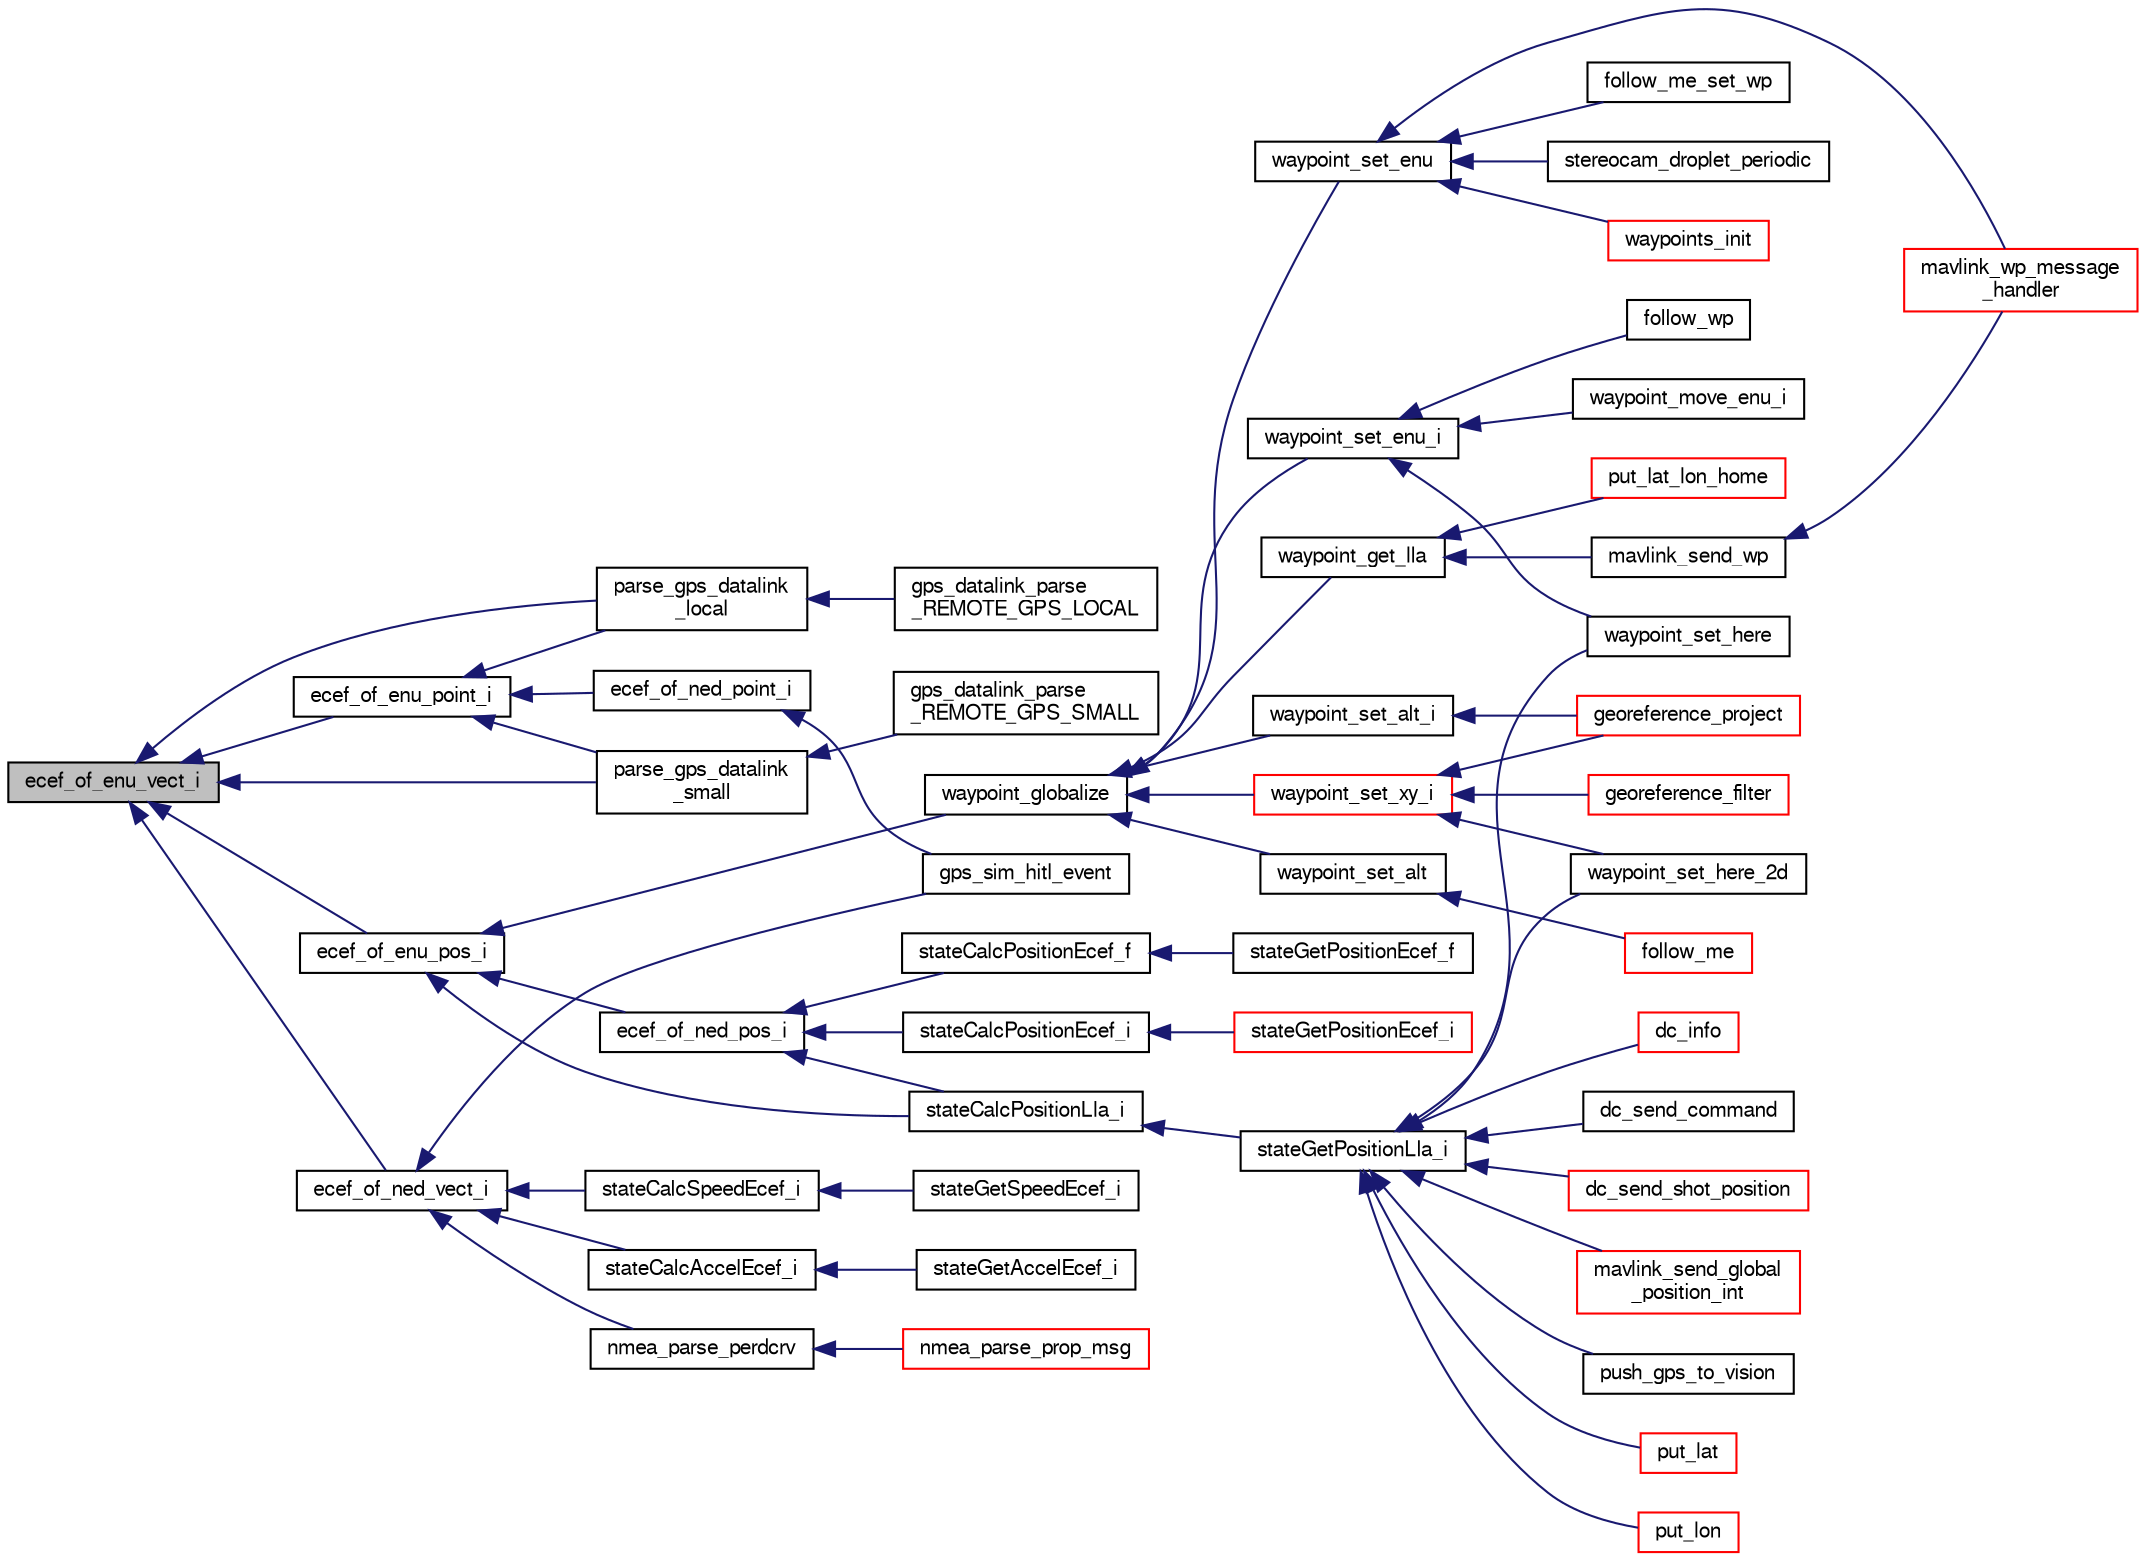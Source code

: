 digraph "ecef_of_enu_vect_i"
{
  edge [fontname="FreeSans",fontsize="10",labelfontname="FreeSans",labelfontsize="10"];
  node [fontname="FreeSans",fontsize="10",shape=record];
  rankdir="LR";
  Node1 [label="ecef_of_enu_vect_i",height=0.2,width=0.4,color="black", fillcolor="grey75", style="filled", fontcolor="black"];
  Node1 -> Node2 [dir="back",color="midnightblue",fontsize="10",style="solid",fontname="FreeSans"];
  Node2 [label="ecef_of_enu_point_i",height=0.2,width=0.4,color="black", fillcolor="white", style="filled",URL="$group__math__geodetic__int.html#gad8c22560014d3cb00cccd50f9b79478d",tooltip="Convert a point in local ENU to ECEF. "];
  Node2 -> Node3 [dir="back",color="midnightblue",fontsize="10",style="solid",fontname="FreeSans"];
  Node3 [label="ecef_of_ned_point_i",height=0.2,width=0.4,color="black", fillcolor="white", style="filled",URL="$group__math__geodetic__int.html#gae9f3682f00d7754900a2f737dde98164",tooltip="Convert a point in local NED to ECEF. "];
  Node3 -> Node4 [dir="back",color="midnightblue",fontsize="10",style="solid",fontname="FreeSans"];
  Node4 [label="gps_sim_hitl_event",height=0.2,width=0.4,color="black", fillcolor="white", style="filled",URL="$gps__sim__hitl_8h.html#a550f99981aff6aed9736f6e16f6d9f02"];
  Node2 -> Node5 [dir="back",color="midnightblue",fontsize="10",style="solid",fontname="FreeSans"];
  Node5 [label="parse_gps_datalink\l_local",height=0.2,width=0.4,color="black", fillcolor="white", style="filled",URL="$gps__datalink_8c.html#a32ff35ad73d20aa133b2d6d93778f422",tooltip="Parse the REMOTE_GPS_LOCAL datalink packet. "];
  Node5 -> Node6 [dir="back",color="midnightblue",fontsize="10",style="solid",fontname="FreeSans"];
  Node6 [label="gps_datalink_parse\l_REMOTE_GPS_LOCAL",height=0.2,width=0.4,color="black", fillcolor="white", style="filled",URL="$gps__datalink_8h.html#a22e6a1eebb70356993012b6353da9cc2"];
  Node2 -> Node7 [dir="back",color="midnightblue",fontsize="10",style="solid",fontname="FreeSans"];
  Node7 [label="parse_gps_datalink\l_small",height=0.2,width=0.4,color="black", fillcolor="white", style="filled",URL="$gps__datalink_8c.html#a8f42454ba316e49b13649c79007e0cff"];
  Node7 -> Node8 [dir="back",color="midnightblue",fontsize="10",style="solid",fontname="FreeSans"];
  Node8 [label="gps_datalink_parse\l_REMOTE_GPS_SMALL",height=0.2,width=0.4,color="black", fillcolor="white", style="filled",URL="$gps__datalink_8h.html#ac7bc5db77d4658562ccbc897069a1251"];
  Node1 -> Node9 [dir="back",color="midnightblue",fontsize="10",style="solid",fontname="FreeSans"];
  Node9 [label="ecef_of_enu_pos_i",height=0.2,width=0.4,color="black", fillcolor="white", style="filled",URL="$group__math__geodetic__int.html#gaaeff7441301129ca712e828b9b4f474e",tooltip="Convert a local ENU position to ECEF. "];
  Node9 -> Node10 [dir="back",color="midnightblue",fontsize="10",style="solid",fontname="FreeSans"];
  Node10 [label="ecef_of_ned_pos_i",height=0.2,width=0.4,color="black", fillcolor="white", style="filled",URL="$group__math__geodetic__int.html#gaf92579b72a2adb1aaac73fae89553fca",tooltip="Convert a local NED position to ECEF. "];
  Node10 -> Node11 [dir="back",color="midnightblue",fontsize="10",style="solid",fontname="FreeSans"];
  Node11 [label="stateCalcPositionEcef_i",height=0.2,width=0.4,color="black", fillcolor="white", style="filled",URL="$group__state__position.html#gab32ef3aae5246e773c9fd2817220dab3"];
  Node11 -> Node12 [dir="back",color="midnightblue",fontsize="10",style="solid",fontname="FreeSans"];
  Node12 [label="stateGetPositionEcef_i",height=0.2,width=0.4,color="red", fillcolor="white", style="filled",URL="$group__state__position.html#ga82afc52cbca54c85318ca480e4c9856f",tooltip="Get position in ECEF coordinates (int). "];
  Node10 -> Node13 [dir="back",color="midnightblue",fontsize="10",style="solid",fontname="FreeSans"];
  Node13 [label="stateCalcPositionLla_i",height=0.2,width=0.4,color="black", fillcolor="white", style="filled",URL="$group__state__position.html#gad0fedf046f198eace06305e56fc7a0f8",tooltip="Calculate LLA (int) from any other available representation. "];
  Node13 -> Node14 [dir="back",color="midnightblue",fontsize="10",style="solid",fontname="FreeSans"];
  Node14 [label="stateGetPositionLla_i",height=0.2,width=0.4,color="black", fillcolor="white", style="filled",URL="$group__state__position.html#ga99473409b740a26c0e2b9a5bd8e9defb",tooltip="Get position in LLA coordinates (int). "];
  Node14 -> Node15 [dir="back",color="midnightblue",fontsize="10",style="solid",fontname="FreeSans"];
  Node15 [label="dc_info",height=0.2,width=0.4,color="red", fillcolor="white", style="filled",URL="$dc_8h.html#ab4b5d12f3c9829a0f0e538496ad5c547",tooltip="Send an info message. "];
  Node14 -> Node16 [dir="back",color="midnightblue",fontsize="10",style="solid",fontname="FreeSans"];
  Node16 [label="dc_send_command",height=0.2,width=0.4,color="black", fillcolor="white", style="filled",URL="$uart__cam__ctrl_8c.html#a833f16388be36136f5d7d173200d5e95",tooltip="Send Command To Camera. "];
  Node14 -> Node17 [dir="back",color="midnightblue",fontsize="10",style="solid",fontname="FreeSans"];
  Node17 [label="dc_send_shot_position",height=0.2,width=0.4,color="red", fillcolor="white", style="filled",URL="$dc_8h.html#aaf0625fed2e489322c40c4b2a1904e9a",tooltip="Send Down the coordinates of where the photo was taken. "];
  Node14 -> Node18 [dir="back",color="midnightblue",fontsize="10",style="solid",fontname="FreeSans"];
  Node18 [label="mavlink_send_global\l_position_int",height=0.2,width=0.4,color="red", fillcolor="white", style="filled",URL="$mavlink_8c.html#a69b29097db843b873c8b348c837cfd03"];
  Node14 -> Node19 [dir="back",color="midnightblue",fontsize="10",style="solid",fontname="FreeSans"];
  Node19 [label="push_gps_to_vision",height=0.2,width=0.4,color="black", fillcolor="white", style="filled",URL="$exif__module_8h.html#a91b0ae74e7e4da70fb5021ff6aacd6f0"];
  Node14 -> Node20 [dir="back",color="midnightblue",fontsize="10",style="solid",fontname="FreeSans"];
  Node20 [label="put_lat",height=0.2,width=0.4,color="red", fillcolor="white", style="filled",URL="$e__identification__fr_8c.html#abe4d49e345383266eb45de2d01dc9998"];
  Node14 -> Node21 [dir="back",color="midnightblue",fontsize="10",style="solid",fontname="FreeSans"];
  Node21 [label="put_lon",height=0.2,width=0.4,color="red", fillcolor="white", style="filled",URL="$e__identification__fr_8c.html#a58d75f9f286ae788eb5a93131c69b9cf"];
  Node14 -> Node22 [dir="back",color="midnightblue",fontsize="10",style="solid",fontname="FreeSans"];
  Node22 [label="waypoint_set_here",height=0.2,width=0.4,color="black", fillcolor="white", style="filled",URL="$nav_2waypoints_8h.html#a6c641b78233fd2eaf42e8e9044e789e5",tooltip="set waypoint to current location and altitude "];
  Node14 -> Node23 [dir="back",color="midnightblue",fontsize="10",style="solid",fontname="FreeSans"];
  Node23 [label="waypoint_set_here_2d",height=0.2,width=0.4,color="black", fillcolor="white", style="filled",URL="$nav_2waypoints_8h.html#a28dd523c6d75fb36ce3ffec86a6e096c",tooltip="set waypoint to current horizontal location without modifying altitude "];
  Node10 -> Node24 [dir="back",color="midnightblue",fontsize="10",style="solid",fontname="FreeSans"];
  Node24 [label="stateCalcPositionEcef_f",height=0.2,width=0.4,color="black", fillcolor="white", style="filled",URL="$group__state__position.html#ga8d51d94f0e5c5733d215eb307ef4846e"];
  Node24 -> Node25 [dir="back",color="midnightblue",fontsize="10",style="solid",fontname="FreeSans"];
  Node25 [label="stateGetPositionEcef_f",height=0.2,width=0.4,color="black", fillcolor="white", style="filled",URL="$group__state__position.html#gabc6da063ed27f46a4ae3d03c4722ad65",tooltip="Get position in ECEF coordinates (float). "];
  Node9 -> Node13 [dir="back",color="midnightblue",fontsize="10",style="solid",fontname="FreeSans"];
  Node9 -> Node26 [dir="back",color="midnightblue",fontsize="10",style="solid",fontname="FreeSans"];
  Node26 [label="waypoint_globalize",height=0.2,width=0.4,color="black", fillcolor="white", style="filled",URL="$nav_2waypoints_8h.html#a10acece8582506367e9e9df3694bf31b",tooltip="update global LLA coordinates from its ENU coordinates "];
  Node26 -> Node27 [dir="back",color="midnightblue",fontsize="10",style="solid",fontname="FreeSans"];
  Node27 [label="waypoint_get_lla",height=0.2,width=0.4,color="black", fillcolor="white", style="filled",URL="$nav_2waypoints_8h.html#a2ed9112b04893275873729d03176f490",tooltip="Get LLA coordinates of waypoint. "];
  Node27 -> Node28 [dir="back",color="midnightblue",fontsize="10",style="solid",fontname="FreeSans"];
  Node28 [label="mavlink_send_wp",height=0.2,width=0.4,color="black", fillcolor="white", style="filled",URL="$datalink_2missionlib_2waypoints_8c.html#a21891c55017fec0be57dc9e4e3ee73a7"];
  Node28 -> Node29 [dir="back",color="midnightblue",fontsize="10",style="solid",fontname="FreeSans"];
  Node29 [label="mavlink_wp_message\l_handler",height=0.2,width=0.4,color="red", fillcolor="white", style="filled",URL="$datalink_2missionlib_2waypoints_8h.html#a632dcb46c33f5cf3726652ee477ff9bc"];
  Node27 -> Node30 [dir="back",color="midnightblue",fontsize="10",style="solid",fontname="FreeSans"];
  Node30 [label="put_lat_lon_home",height=0.2,width=0.4,color="red", fillcolor="white", style="filled",URL="$e__identification__fr_8c.html#ab86f66c5c2a551aabe930fff3a5120d3"];
  Node26 -> Node31 [dir="back",color="midnightblue",fontsize="10",style="solid",fontname="FreeSans"];
  Node31 [label="waypoint_set_alt",height=0.2,width=0.4,color="black", fillcolor="white", style="filled",URL="$nav_2waypoints_8h.html#af3ed05c8671f668d9b6ef54d13d9c8b7",tooltip="Set altitude of waypoint in meters (above reference) "];
  Node31 -> Node32 [dir="back",color="midnightblue",fontsize="10",style="solid",fontname="FreeSans"];
  Node32 [label="follow_me",height=0.2,width=0.4,color="red", fillcolor="white", style="filled",URL="$stereocam_2stereocam__follow__me_2follow__me_8h.html#a86b645981e64487edee42fa1bf3bc848"];
  Node26 -> Node33 [dir="back",color="midnightblue",fontsize="10",style="solid",fontname="FreeSans"];
  Node33 [label="waypoint_set_alt_i",height=0.2,width=0.4,color="black", fillcolor="white", style="filled",URL="$nav_2waypoints_8h.html#aecc0b78adf0a0c13f31298dc4d17b9f6"];
  Node33 -> Node34 [dir="back",color="midnightblue",fontsize="10",style="solid",fontname="FreeSans"];
  Node34 [label="georeference_project",height=0.2,width=0.4,color="red", fillcolor="white", style="filled",URL="$cv__georeference_8h.html#a230ffda49b65d6b6963063af8ab73e00"];
  Node26 -> Node35 [dir="back",color="midnightblue",fontsize="10",style="solid",fontname="FreeSans"];
  Node35 [label="waypoint_set_enu",height=0.2,width=0.4,color="black", fillcolor="white", style="filled",URL="$nav_2waypoints_8h.html#affb3b24527cc3e5342715d567fa245dc",tooltip="Set local ENU waypoint coordinates. "];
  Node35 -> Node36 [dir="back",color="midnightblue",fontsize="10",style="solid",fontname="FreeSans"];
  Node36 [label="follow_me_set_wp",height=0.2,width=0.4,color="black", fillcolor="white", style="filled",URL="$ctrl_2follow__me_8h.html#a7e5c2903825aa9815752b1fd8105dc15",tooltip="run function "];
  Node35 -> Node29 [dir="back",color="midnightblue",fontsize="10",style="solid",fontname="FreeSans"];
  Node35 -> Node37 [dir="back",color="midnightblue",fontsize="10",style="solid",fontname="FreeSans"];
  Node37 [label="stereocam_droplet_periodic",height=0.2,width=0.4,color="black", fillcolor="white", style="filled",URL="$stereocam__droplet_8h.html#a304b77dceeec4285bad836b9bbced42d"];
  Node35 -> Node38 [dir="back",color="midnightblue",fontsize="10",style="solid",fontname="FreeSans"];
  Node38 [label="waypoints_init",height=0.2,width=0.4,color="red", fillcolor="white", style="filled",URL="$nav_2waypoints_8h.html#a8d575cfbc187cac4cae8049873821e96",tooltip="initialize global and local waypoints "];
  Node26 -> Node39 [dir="back",color="midnightblue",fontsize="10",style="solid",fontname="FreeSans"];
  Node39 [label="waypoint_set_enu_i",height=0.2,width=0.4,color="black", fillcolor="white", style="filled",URL="$nav_2waypoints_8h.html#ac19d9c02f3d8c3b69cee759560317ea4"];
  Node39 -> Node40 [dir="back",color="midnightblue",fontsize="10",style="solid",fontname="FreeSans"];
  Node40 [label="follow_wp",height=0.2,width=0.4,color="black", fillcolor="white", style="filled",URL="$follow_8h.html#a193d671739e35bbb235456cb3b65e9ff"];
  Node39 -> Node41 [dir="back",color="midnightblue",fontsize="10",style="solid",fontname="FreeSans"];
  Node41 [label="waypoint_move_enu_i",height=0.2,width=0.4,color="black", fillcolor="white", style="filled",URL="$nav_2waypoints_8h.html#aa759c25e1ecc60cc27a614e366ab05a4"];
  Node39 -> Node22 [dir="back",color="midnightblue",fontsize="10",style="solid",fontname="FreeSans"];
  Node26 -> Node42 [dir="back",color="midnightblue",fontsize="10",style="solid",fontname="FreeSans"];
  Node42 [label="waypoint_set_xy_i",height=0.2,width=0.4,color="red", fillcolor="white", style="filled",URL="$nav_2waypoints_8h.html#a6458406c3ff4259882fa0b93991f3c1e",tooltip="Set only local XY coordinates of waypoint without update altitude. "];
  Node42 -> Node43 [dir="back",color="midnightblue",fontsize="10",style="solid",fontname="FreeSans"];
  Node43 [label="georeference_filter",height=0.2,width=0.4,color="red", fillcolor="white", style="filled",URL="$cv__georeference_8h.html#a551f2542023388240a3573ca7e223aec"];
  Node42 -> Node34 [dir="back",color="midnightblue",fontsize="10",style="solid",fontname="FreeSans"];
  Node42 -> Node23 [dir="back",color="midnightblue",fontsize="10",style="solid",fontname="FreeSans"];
  Node1 -> Node44 [dir="back",color="midnightblue",fontsize="10",style="solid",fontname="FreeSans"];
  Node44 [label="ecef_of_ned_vect_i",height=0.2,width=0.4,color="black", fillcolor="white", style="filled",URL="$group__math__geodetic__int.html#gab146002b10face50bd92576ce4882f1d",tooltip="Rotate a vector from NED to ECEF. "];
  Node44 -> Node45 [dir="back",color="midnightblue",fontsize="10",style="solid",fontname="FreeSans"];
  Node45 [label="nmea_parse_perdcrv",height=0.2,width=0.4,color="black", fillcolor="white", style="filled",URL="$gps__furuno_8c.html#a9ef52ff00fd929f7ac2f15fad0669843"];
  Node45 -> Node46 [dir="back",color="midnightblue",fontsize="10",style="solid",fontname="FreeSans"];
  Node46 [label="nmea_parse_prop_msg",height=0.2,width=0.4,color="red", fillcolor="white", style="filled",URL="$gps__nmea_8h.html#abad503c594db519e60515d9ac597f742"];
  Node44 -> Node4 [dir="back",color="midnightblue",fontsize="10",style="solid",fontname="FreeSans"];
  Node44 -> Node47 [dir="back",color="midnightblue",fontsize="10",style="solid",fontname="FreeSans"];
  Node47 [label="stateCalcSpeedEcef_i",height=0.2,width=0.4,color="black", fillcolor="white", style="filled",URL="$group__state__velocity.html#gaffc02a426245fb56dd5769ee90ab23de"];
  Node47 -> Node48 [dir="back",color="midnightblue",fontsize="10",style="solid",fontname="FreeSans"];
  Node48 [label="stateGetSpeedEcef_i",height=0.2,width=0.4,color="black", fillcolor="white", style="filled",URL="$group__state__velocity.html#gad4db814df4151e3327171002d1cda8d5",tooltip="Get ground speed in ECEF coordinates (int). "];
  Node44 -> Node49 [dir="back",color="midnightblue",fontsize="10",style="solid",fontname="FreeSans"];
  Node49 [label="stateCalcAccelEcef_i",height=0.2,width=0.4,color="black", fillcolor="white", style="filled",URL="$group__state__acceleration.html#ga539c730e2fbf144e23135c782a6f110c"];
  Node49 -> Node50 [dir="back",color="midnightblue",fontsize="10",style="solid",fontname="FreeSans"];
  Node50 [label="stateGetAccelEcef_i",height=0.2,width=0.4,color="black", fillcolor="white", style="filled",URL="$group__state__acceleration.html#gace87c8e2eac995ea2d6491bd30299e56",tooltip="Get acceleration in ECEF coordinates (int). "];
  Node1 -> Node5 [dir="back",color="midnightblue",fontsize="10",style="solid",fontname="FreeSans"];
  Node1 -> Node7 [dir="back",color="midnightblue",fontsize="10",style="solid",fontname="FreeSans"];
}
